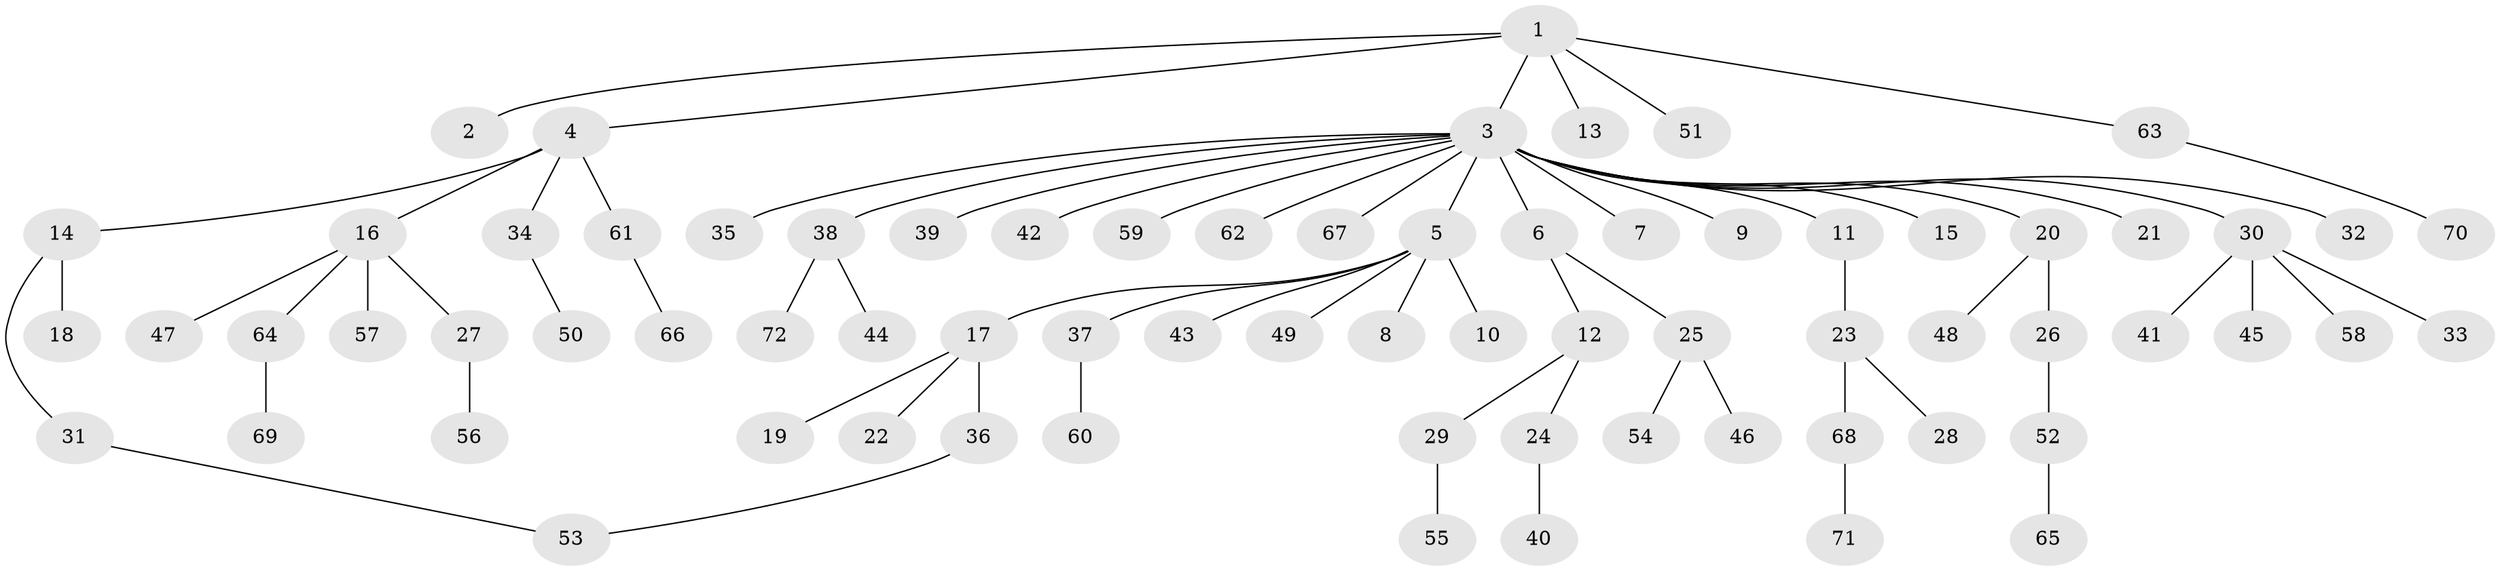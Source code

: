 // Generated by graph-tools (version 1.1) at 2025/47/03/09/25 04:47:18]
// undirected, 72 vertices, 72 edges
graph export_dot {
graph [start="1"]
  node [color=gray90,style=filled];
  1;
  2;
  3;
  4;
  5;
  6;
  7;
  8;
  9;
  10;
  11;
  12;
  13;
  14;
  15;
  16;
  17;
  18;
  19;
  20;
  21;
  22;
  23;
  24;
  25;
  26;
  27;
  28;
  29;
  30;
  31;
  32;
  33;
  34;
  35;
  36;
  37;
  38;
  39;
  40;
  41;
  42;
  43;
  44;
  45;
  46;
  47;
  48;
  49;
  50;
  51;
  52;
  53;
  54;
  55;
  56;
  57;
  58;
  59;
  60;
  61;
  62;
  63;
  64;
  65;
  66;
  67;
  68;
  69;
  70;
  71;
  72;
  1 -- 2;
  1 -- 3;
  1 -- 4;
  1 -- 13;
  1 -- 51;
  1 -- 63;
  3 -- 5;
  3 -- 6;
  3 -- 7;
  3 -- 9;
  3 -- 11;
  3 -- 15;
  3 -- 20;
  3 -- 21;
  3 -- 30;
  3 -- 32;
  3 -- 35;
  3 -- 38;
  3 -- 39;
  3 -- 42;
  3 -- 59;
  3 -- 62;
  3 -- 67;
  4 -- 14;
  4 -- 16;
  4 -- 34;
  4 -- 61;
  5 -- 8;
  5 -- 10;
  5 -- 17;
  5 -- 37;
  5 -- 43;
  5 -- 49;
  6 -- 12;
  6 -- 25;
  11 -- 23;
  12 -- 24;
  12 -- 29;
  14 -- 18;
  14 -- 31;
  16 -- 27;
  16 -- 47;
  16 -- 57;
  16 -- 64;
  17 -- 19;
  17 -- 22;
  17 -- 36;
  20 -- 26;
  20 -- 48;
  23 -- 28;
  23 -- 68;
  24 -- 40;
  25 -- 46;
  25 -- 54;
  26 -- 52;
  27 -- 56;
  29 -- 55;
  30 -- 33;
  30 -- 41;
  30 -- 45;
  30 -- 58;
  31 -- 53;
  34 -- 50;
  36 -- 53;
  37 -- 60;
  38 -- 44;
  38 -- 72;
  52 -- 65;
  61 -- 66;
  63 -- 70;
  64 -- 69;
  68 -- 71;
}
